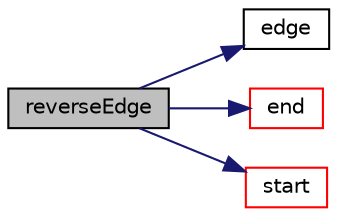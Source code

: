 digraph "reverseEdge"
{
  bgcolor="transparent";
  edge [fontname="Helvetica",fontsize="10",labelfontname="Helvetica",labelfontsize="10"];
  node [fontname="Helvetica",fontsize="10",shape=record];
  rankdir="LR";
  Node1 [label="reverseEdge",height=0.2,width=0.4,color="black", fillcolor="grey75", style="filled", fontcolor="black"];
  Node1 -> Node2 [color="midnightblue",fontsize="10",style="solid",fontname="Helvetica"];
  Node2 [label="edge",height=0.2,width=0.4,color="black",URL="$a00621.html#a98db3b5518b4e9ab28f5e415594f6ab1",tooltip="Null constructor for lists. "];
  Node1 -> Node3 [color="midnightblue",fontsize="10",style="solid",fontname="Helvetica"];
  Node3 [label="end",height=0.2,width=0.4,color="red",URL="$a00621.html#a8ed0e876210c2c116b5694307a830518",tooltip="Return end vertex label. "];
  Node1 -> Node4 [color="midnightblue",fontsize="10",style="solid",fontname="Helvetica"];
  Node4 [label="start",height=0.2,width=0.4,color="red",URL="$a00621.html#a96b607a9a9baa575783b4af443ef613f",tooltip="Return start vertex label. "];
}
